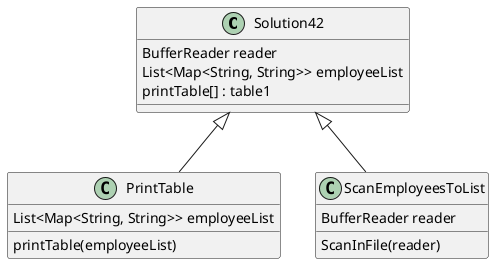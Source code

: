 @startuml
class Solution42{
BufferReader reader
List<Map<String, String>> employeeList
printTable[] : table1

}

class PrintTable{
List<Map<String, String>> employeeList
printTable(employeeList)
}

class ScanEmployeesToList{
BufferReader reader

ScanInFile(reader)
}

Solution42 <|-- PrintTable
Solution42 <|-- ScanEmployeesToList

@enduml